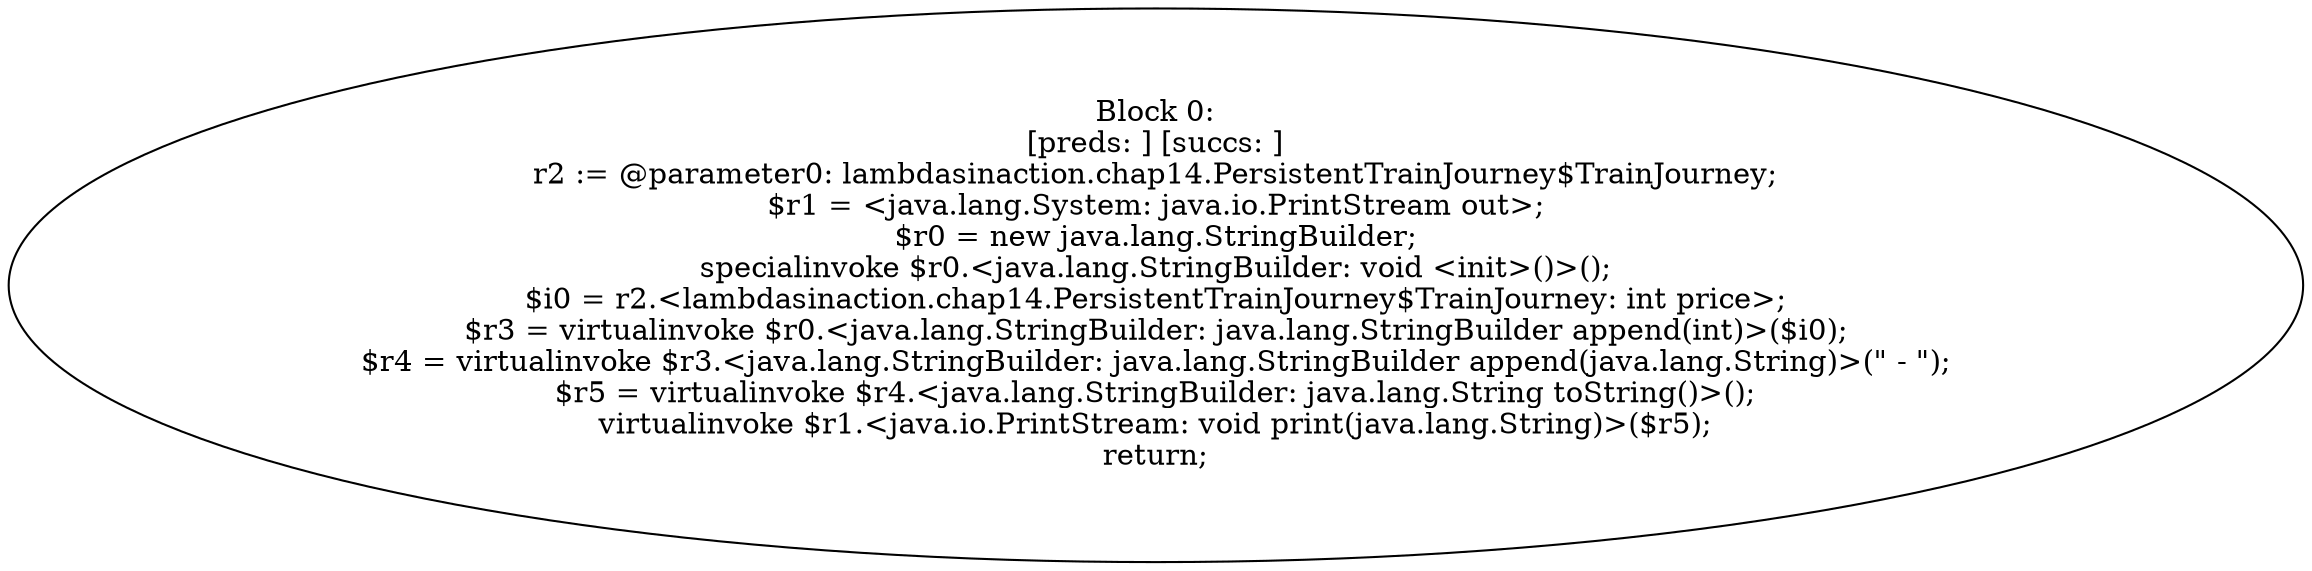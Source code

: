 digraph "unitGraph" {
    "Block 0:
[preds: ] [succs: ]
r2 := @parameter0: lambdasinaction.chap14.PersistentTrainJourney$TrainJourney;
$r1 = <java.lang.System: java.io.PrintStream out>;
$r0 = new java.lang.StringBuilder;
specialinvoke $r0.<java.lang.StringBuilder: void <init>()>();
$i0 = r2.<lambdasinaction.chap14.PersistentTrainJourney$TrainJourney: int price>;
$r3 = virtualinvoke $r0.<java.lang.StringBuilder: java.lang.StringBuilder append(int)>($i0);
$r4 = virtualinvoke $r3.<java.lang.StringBuilder: java.lang.StringBuilder append(java.lang.String)>(\" - \");
$r5 = virtualinvoke $r4.<java.lang.StringBuilder: java.lang.String toString()>();
virtualinvoke $r1.<java.io.PrintStream: void print(java.lang.String)>($r5);
return;
"
}
